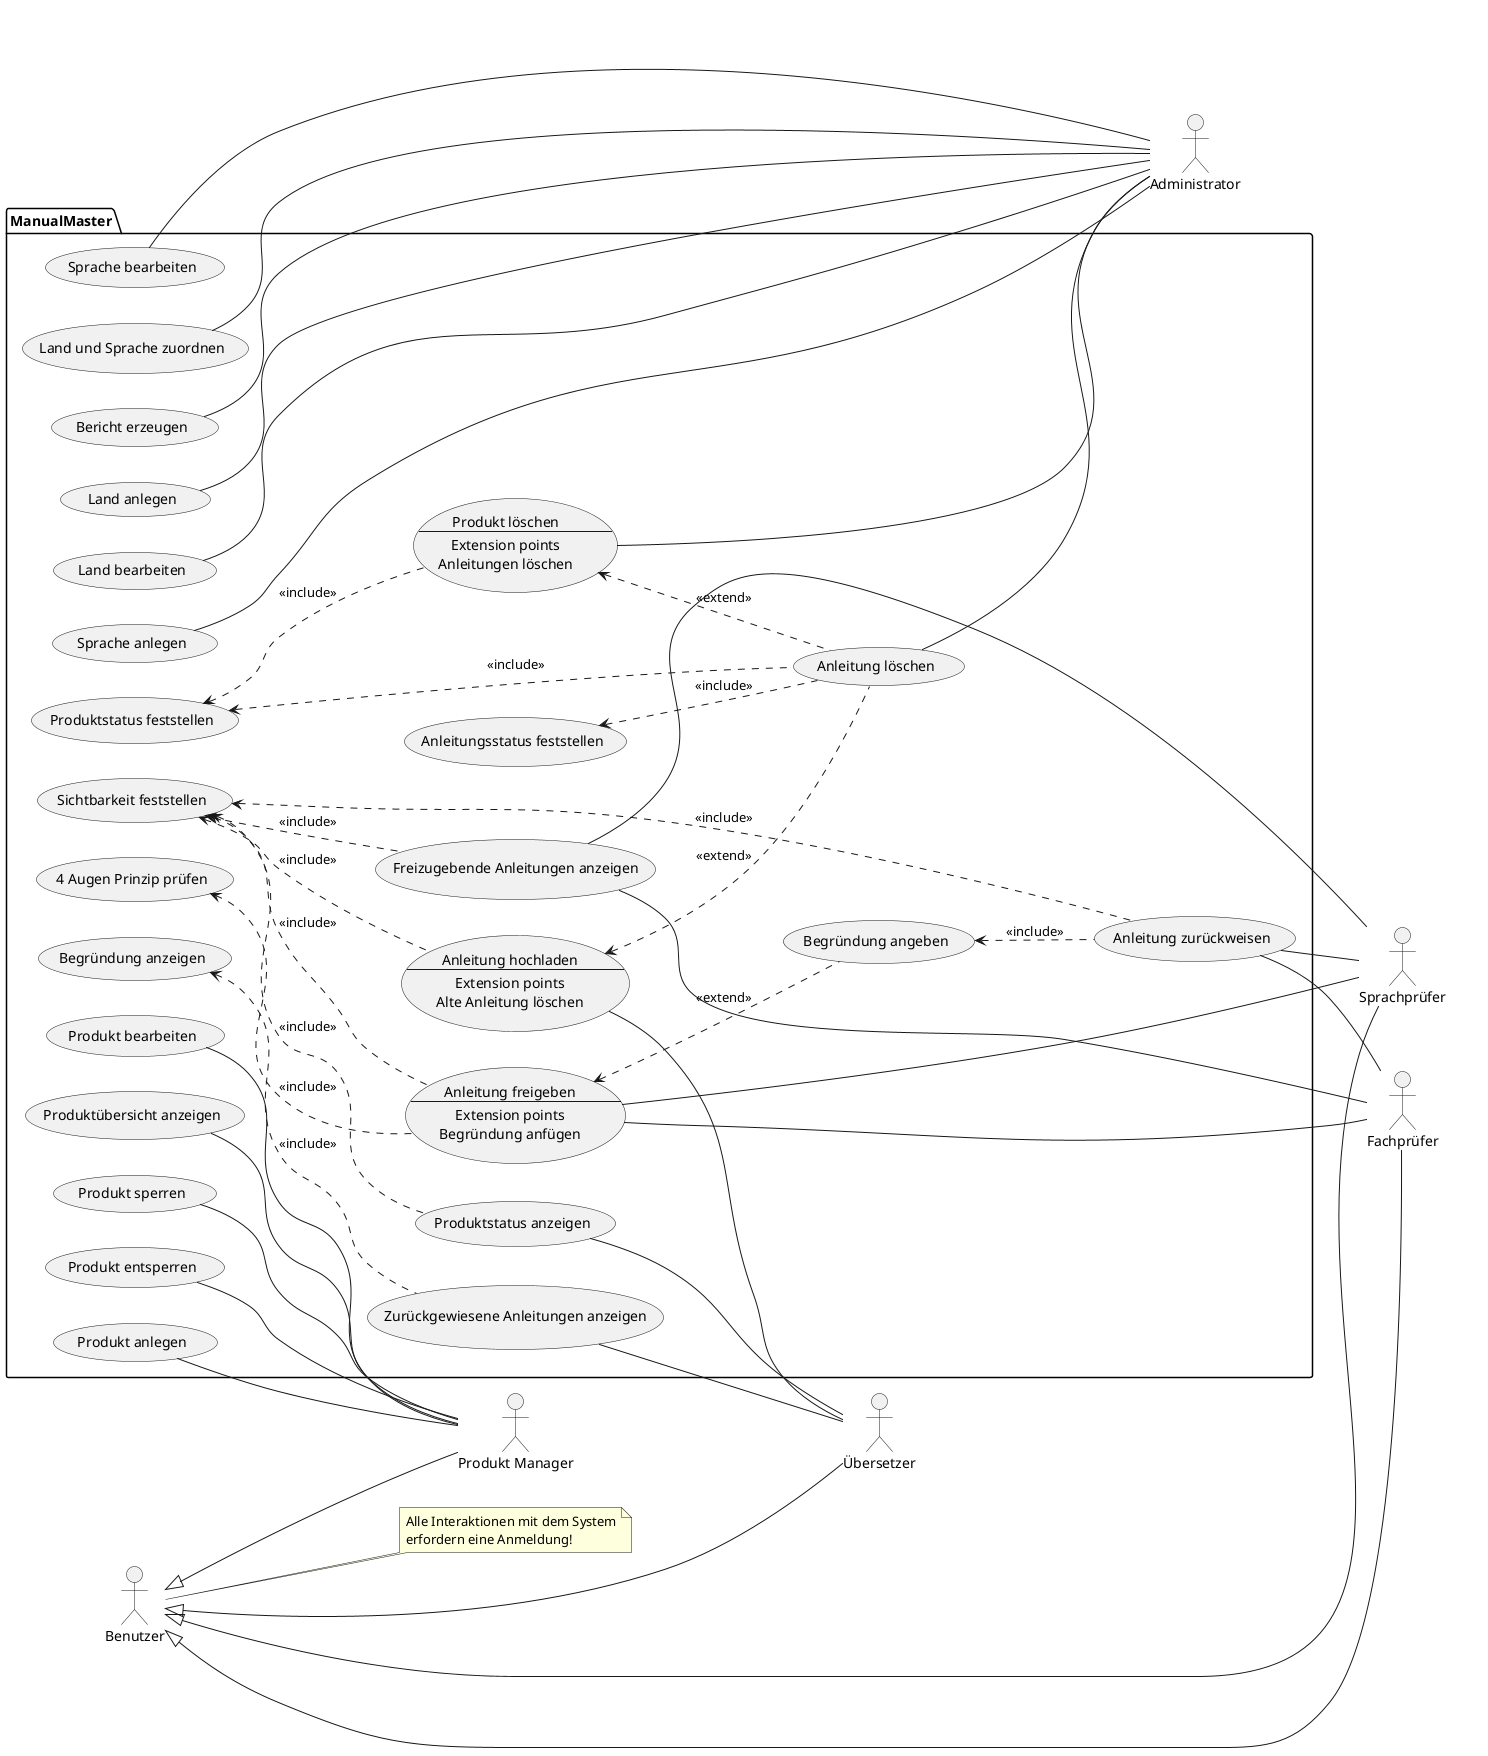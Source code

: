 @startuml Aufgabe_3a
'Akteure
actor :Produkt Manager: as PM
actor :Übersetzer: as UE
actor :Sprachprüfer: as SP
actor :Fachprüfer: as FP
actor :Benutzer: as B
note "Alle Interaktionen mit dem System\nerfordern eine Anmeldung!" as Note1
B .. Note1
actor :Administrator: as A

B <|-- PM
B <|-- UE
B <|-- SP
B <|-- FP

'TODO: Begrüdungen für Extends anfügen!!!
package ManualMaster {
'Use Cases
usecase "Produkt anlegen" as PA
usecase "Produkt bearbeiten" as PB
usecase PL as "Produkt löschen
--
Extension points
Anleitungen löschen"
usecase "Land anlegen" as LA
usecase "Land bearbeiten" as LB
usecase "Sprache anlegen" as SA
usecase "Sprache bearbeiten" as SB
usecase "Land und Sprache zuordnen" as LS
usecase AH as "Anleitung hochladen
--
Extension points
Alte Anleitung löschen"
usecase "Anleitung löschen" as AL
PL <.. AL : <<extend>>
AH <.. AL : <<extend>>
usecase "Freizugebende Anleitungen anzeigen" as AA
usecase AF as "Anleitung freigeben
--
Extension points
Begründung anfügen"
usecase "Anleitung zurückweisen" as AR
usecase "Produktstatus anzeigen" as PS
usecase "Zurückgewiesene Anleitungen anzeigen" as ZA
usecase "Produktübersicht anzeigen" as PU
usecase "Produkt sperren" as SP2
usecase "Produkt entsperren" as EP
usecase "Bericht erzeugen" as BE
left to right direction
'Include und Extend
usecase "Sichtbarkeit feststellen" as SF
SF <.. AA : <<include>>
SF <.. AF : <<include>>
SF <.. AR : <<include>>
SF <.. PS : <<include>>
SF <.. AH : <<include>>
usecase "4 Augen Prinzip prüfen" as 4AP
4AP <.. AF : <<include>>
usecase "Begründung angeben" as BA
BA <.. AR : <<include>>
AF <.. BA : <<extend>>
usecase "Begründung anzeigen" as BA2
BA2 <.. ZA : <<include>>
usecase "Produktstatus feststellen" as PS2
PS2 <.. AL : <<include>>
PS2 <.. PL : <<include>>
usecase "Anleitungsstatus feststellen" as AS
AS <.. AL : <<include>>
'Anmelden wird nicht gezeigt, da es zu unübersichtlich wird! (siehe Anmerkung oben)
'usecase "Anmelden" as AM
'AM <.. PA : <<include>>
'AM <.. PB : <<include>>
'AM <.. AH : <<include>>
'AM <.. AA : <<include>>
'AM <.. AF : <<include>>
'AM <.. AR : <<include>>
'AM <.. PS : <<include>>
'AM <.. ZA : <<include>>
'AM <.. PU : <<include>>
'AM <.. SP2 : <<include>>
'AM <.. EP : <<include>>

'Assoziationen
PA -- PM
PB -- PM
LA -- A
LB -- A
SA -- A
SB -- A
AH -- UE
AA -- SP
AA -- FP
AF -- SP
AF -- FP
AR -- SP
AR -- FP
PS -- UE
ZA -- UE
PU -- PM
SP2 -- PM
EP -- PM
'AM -- B
BE -- A
AL -- A
PL -- A
LS -- A
}
@enduml